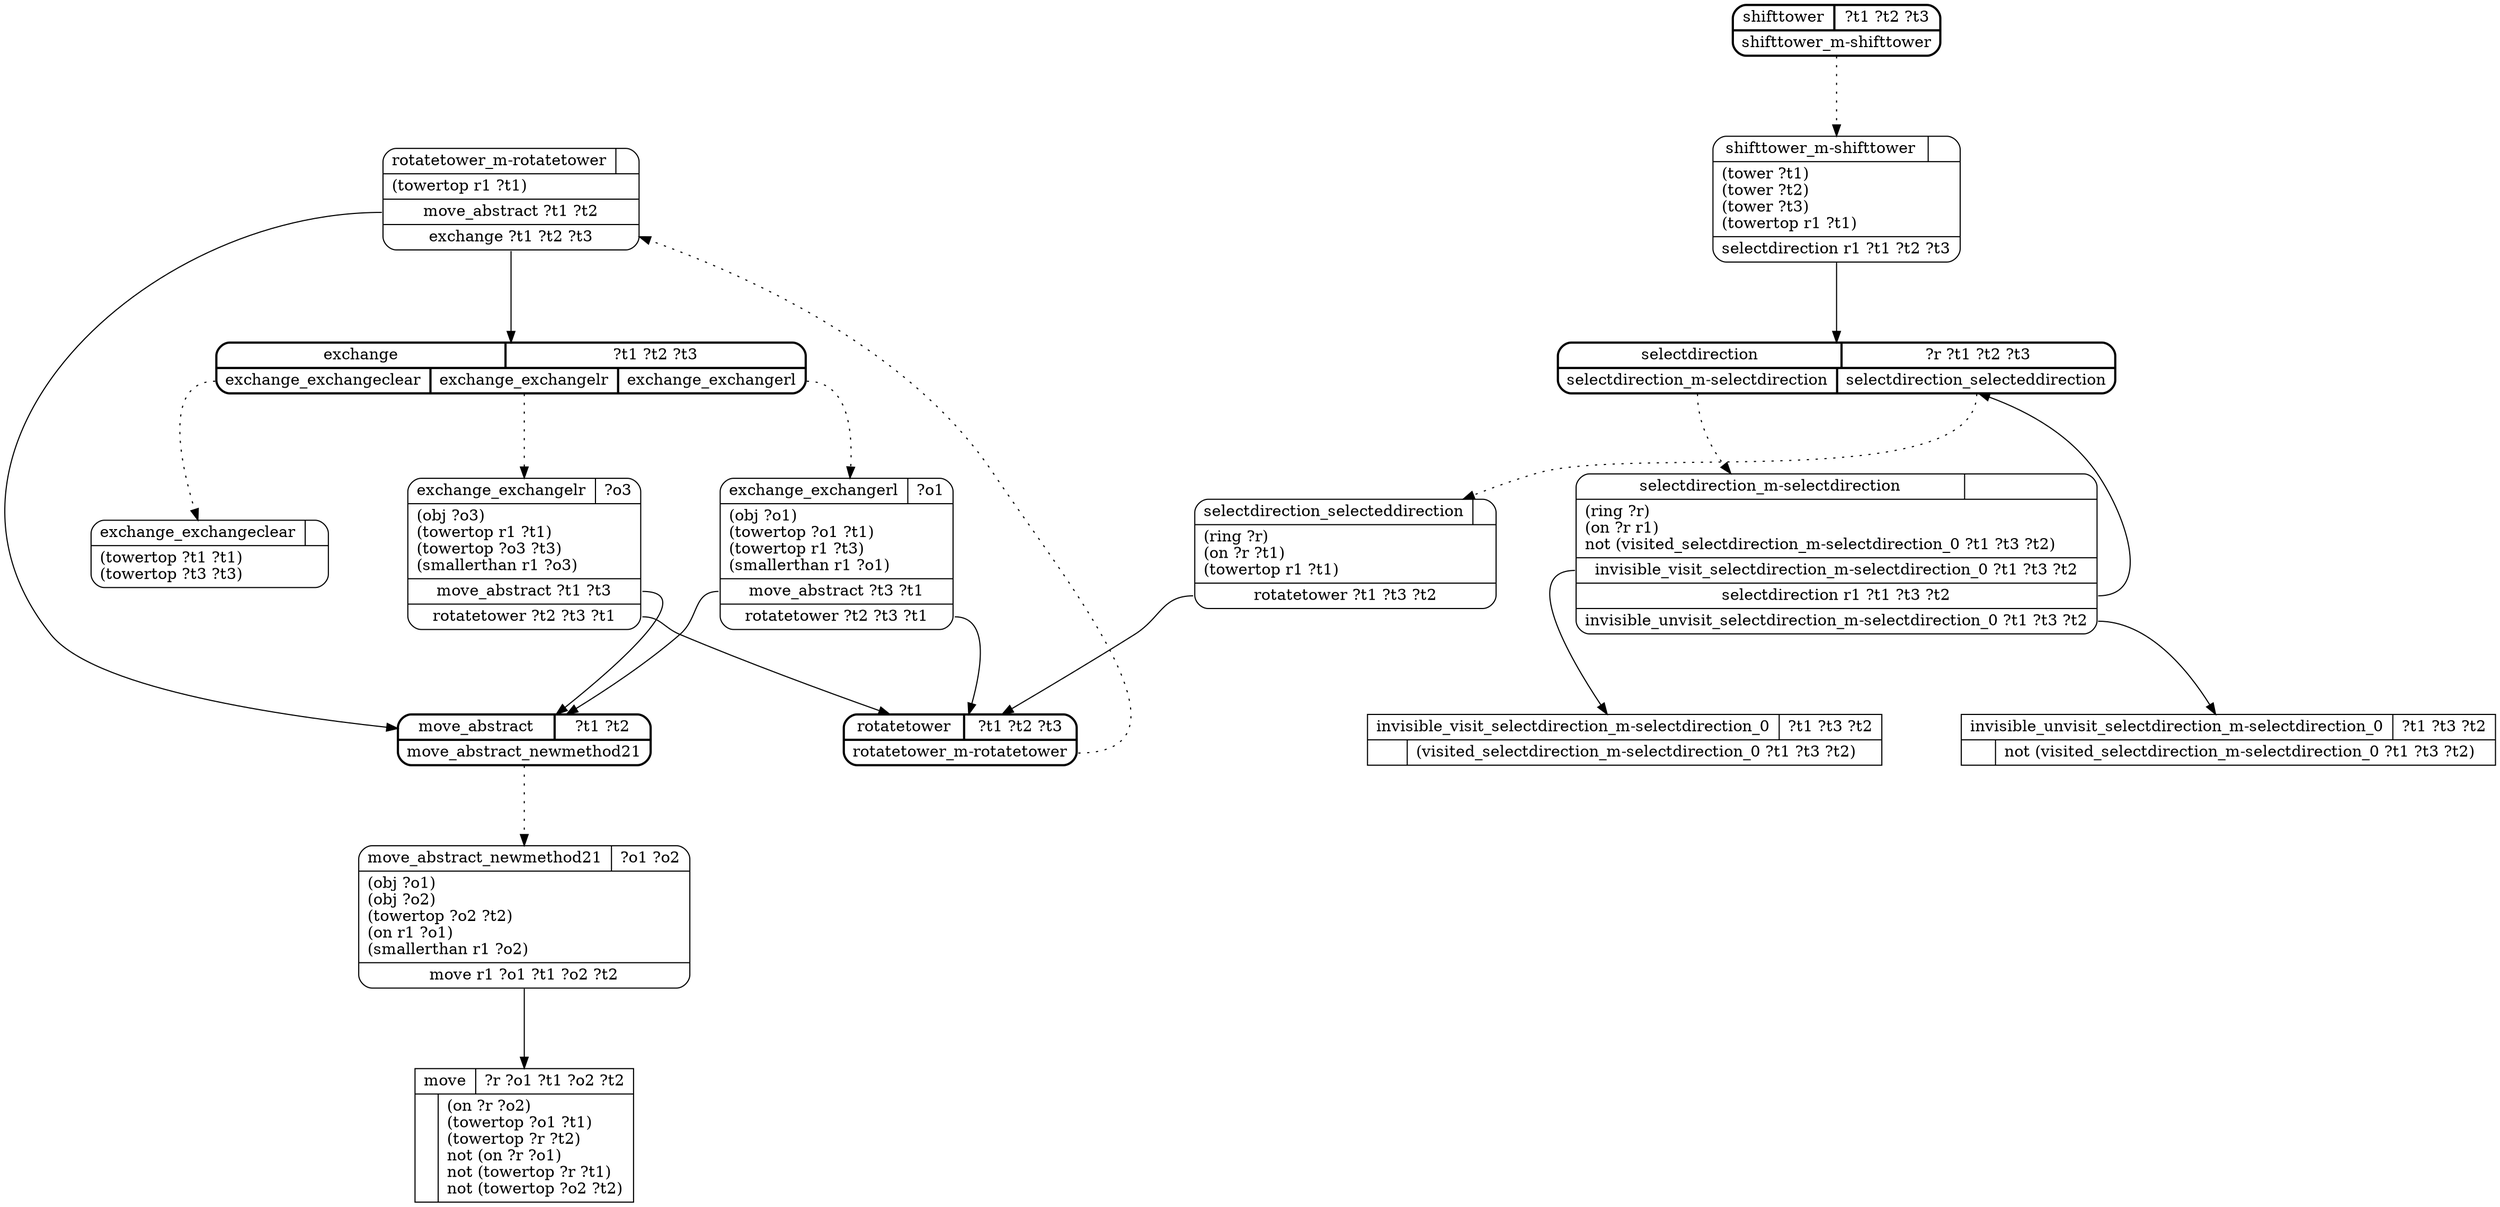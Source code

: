 // Generated by Hype
digraph "towers" {
  nodesep=1
  ranksep=1
  // Operators
  node [shape=record]
  "move" [
    label="{{\N|?r ?o1 ?t1 ?o2 ?t2}|{|(on ?r ?o2)\l(towertop ?o1 ?t1)\l(towertop ?r ?t2)\lnot (on ?r ?o1)\lnot (towertop ?r ?t1)\lnot (towertop ?o2 ?t2)\l}}"
  ]
  "invisible_visit_selectdirection_m-selectdirection_0" [
    label="{{\N|?t1 ?t3 ?t2}|{|(visited_selectdirection_m-selectdirection_0 ?t1 ?t3 ?t2)\l}}"
  ]
  "invisible_unvisit_selectdirection_m-selectdirection_0" [
    label="{{\N|?t1 ?t3 ?t2}|{|not (visited_selectdirection_m-selectdirection_0 ?t1 ?t3 ?t2)\l}}"
  ]
  // Methods
  node [shape=Mrecord]
  "shifttower" [
    style=bold
    label="{{\N|?t1 ?t2 ?t3}|{<0>shifttower_m-shifttower}}"
  ]
  "shifttower_m-shifttower" [
    label="{{\N|}|(tower ?t1)\l(tower ?t2)\l(tower ?t3)\l(towertop r1 ?t1)\l|<0>selectdirection r1 ?t1 ?t2 ?t3}"
  ]
  "shifttower":0 -> "shifttower_m-shifttower" [style=dotted]
  "shifttower_m-shifttower":0 -> "selectdirection"
  "selectdirection" [
    style=bold
    label="{{\N|?r ?t1 ?t2 ?t3}|{<0>selectdirection_m-selectdirection|<1>selectdirection_selecteddirection}}"
  ]
  "selectdirection_m-selectdirection" [
    label="{{\N|}|(ring ?r)\l(on ?r r1)\lnot (visited_selectdirection_m-selectdirection_0 ?t1 ?t3 ?t2)\l|<0>invisible_visit_selectdirection_m-selectdirection_0 ?t1 ?t3 ?t2|<1>selectdirection r1 ?t1 ?t3 ?t2|<2>invisible_unvisit_selectdirection_m-selectdirection_0 ?t1 ?t3 ?t2}"
  ]
  "selectdirection":0 -> "selectdirection_m-selectdirection" [style=dotted]
  "selectdirection_m-selectdirection":0 -> "invisible_visit_selectdirection_m-selectdirection_0"
  "selectdirection_m-selectdirection":1 -> "selectdirection"
  "selectdirection_m-selectdirection":2 -> "invisible_unvisit_selectdirection_m-selectdirection_0"
  "selectdirection_selecteddirection" [
    label="{{\N|}|(ring ?r)\l(on ?r ?t1)\l(towertop r1 ?t1)\l|<0>rotatetower ?t1 ?t3 ?t2}"
  ]
  "selectdirection":1 -> "selectdirection_selecteddirection" [style=dotted]
  "selectdirection_selecteddirection":0 -> "rotatetower"
  "rotatetower" [
    style=bold
    label="{{\N|?t1 ?t2 ?t3}|{<0>rotatetower_m-rotatetower}}"
  ]
  "rotatetower_m-rotatetower" [
    label="{{\N|}|(towertop r1 ?t1)\l|<0>move_abstract ?t1 ?t2|<1>exchange ?t1 ?t2 ?t3}"
  ]
  "rotatetower":0 -> "rotatetower_m-rotatetower" [style=dotted]
  "rotatetower_m-rotatetower":0 -> "move_abstract"
  "rotatetower_m-rotatetower":1 -> "exchange"
  "exchange" [
    style=bold
    label="{{\N|?t1 ?t2 ?t3}|{<0>exchange_exchangeclear|<1>exchange_exchangelr|<2>exchange_exchangerl}}"
  ]
  "exchange_exchangeclear" [
    label="{{\N|}|(towertop ?t1 ?t1)\l(towertop ?t3 ?t3)\l}"
  ]
  "exchange":0 -> "exchange_exchangeclear" [style=dotted]
  "exchange_exchangelr" [
    label="{{\N|?o3}|(obj ?o3)\l(towertop r1 ?t1)\l(towertop ?o3 ?t3)\l(smallerthan r1 ?o3)\l|<0>move_abstract ?t1 ?t3|<1>rotatetower ?t2 ?t3 ?t1}"
  ]
  "exchange":1 -> "exchange_exchangelr" [style=dotted]
  "exchange_exchangelr":0 -> "move_abstract"
  "exchange_exchangelr":1 -> "rotatetower"
  "exchange_exchangerl" [
    label="{{\N|?o1}|(obj ?o1)\l(towertop ?o1 ?t1)\l(towertop r1 ?t3)\l(smallerthan r1 ?o1)\l|<0>move_abstract ?t3 ?t1|<1>rotatetower ?t2 ?t3 ?t1}"
  ]
  "exchange":2 -> "exchange_exchangerl" [style=dotted]
  "exchange_exchangerl":0 -> "move_abstract"
  "exchange_exchangerl":1 -> "rotatetower"
  "move_abstract" [
    style=bold
    label="{{\N|?t1 ?t2}|{<0>move_abstract_newmethod21}}"
  ]
  "move_abstract_newmethod21" [
    label="{{\N|?o1 ?o2}|(obj ?o1)\l(obj ?o2)\l(towertop ?o2 ?t2)\l(on r1 ?o1)\l(smallerthan r1 ?o2)\l|<0>move r1 ?o1 ?t1 ?o2 ?t2}"
  ]
  "move_abstract":0 -> "move_abstract_newmethod21" [style=dotted]
  "move_abstract_newmethod21":0 -> "move"
}